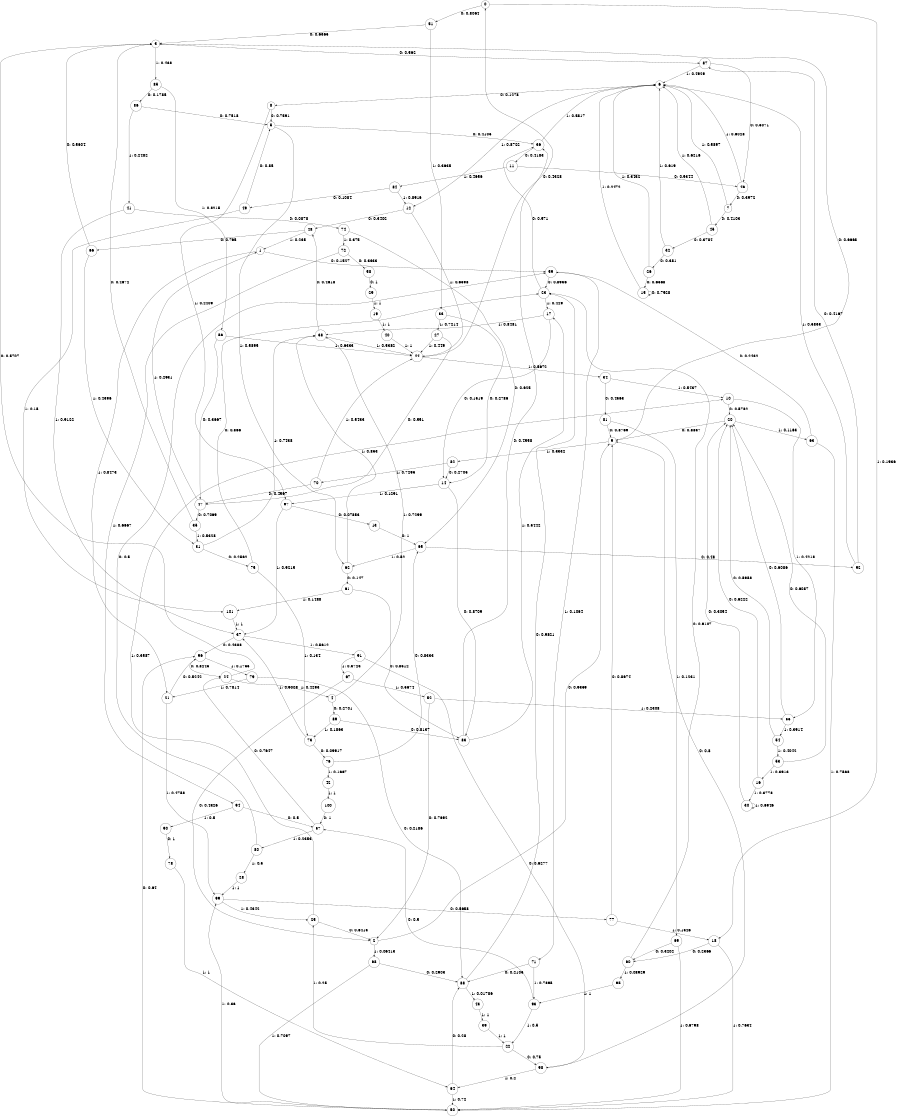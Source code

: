 digraph "ch9faceL10" {
size = "6,8.5";
ratio = "fill";
node [shape = circle];
node [fontsize = 24];
edge [fontsize = 24];
0 -> 51 [label = "0: 0.8064   "];
0 -> 18 [label = "1: 0.1936   "];
1 -> 59 [label = "0: 0.1527   "];
1 -> 21 [label = "1: 0.8473   "];
2 -> 9 [label = "0: 0.9359   "];
2 -> 68 [label = "1: 0.06413  "];
3 -> 87 [label = "0: 0.562    "];
3 -> 85 [label = "1: 0.438    "];
4 -> 89 [label = "0: 0.2701   "];
4 -> 38 [label = "1: 0.7299   "];
5 -> 36 [label = "0: 0.4105   "];
5 -> 62 [label = "1: 0.5895   "];
6 -> 8 [label = "0: 0.1278   "];
6 -> 12 [label = "1: 0.8722   "];
7 -> 45 [label = "0: 0.4103   "];
7 -> 6 [label = "1: 0.5897   "];
8 -> 5 [label = "0: 0.7591   "];
8 -> 97 [label = "1: 0.2409   "];
9 -> 3 [label = "0: 0.6668   "];
9 -> 82 [label = "1: 0.3332   "];
10 -> 20 [label = "0: 0.5782   "];
10 -> 55 [label = "1: 0.4218   "];
11 -> 46 [label = "0: 0.5344   "];
11 -> 84 [label = "1: 0.4656   "];
12 -> 48 [label = "0: 0.3402   "];
12 -> 44 [label = "1: 0.6598   "];
13 -> 65 [label = "0: 1        "];
14 -> 83 [label = "0: 0.8709   "];
14 -> 97 [label = "1: 0.1291   "];
15 -> 15 [label = "0: 0.7528   "];
15 -> 6 [label = "1: 0.2472   "];
16 -> 20 [label = "0: 0.6222   "];
16 -> 30 [label = "1: 0.3778   "];
17 -> 14 [label = "0: 0.1519   "];
17 -> 38 [label = "1: 0.8481   "];
18 -> 60 [label = "0: 0.2366   "];
18 -> 50 [label = "1: 0.7634   "];
19 -> 40 [label = "1: 1        "];
20 -> 9 [label = "0: 0.8837   "];
20 -> 63 [label = "1: 0.1163   "];
21 -> 96 [label = "0: 0.5242   "];
21 -> 99 [label = "1: 0.4758   "];
22 -> 98 [label = "0: 0.75     "];
22 -> 25 [label = "1: 0.25     "];
23 -> 36 [label = "0: 0.571    "];
23 -> 17 [label = "1: 0.429    "];
24 -> 3 [label = "0: 0.5707   "];
24 -> 4 [label = "1: 0.4293   "];
25 -> 2 [label = "0: 0.6413   "];
25 -> 10 [label = "1: 0.3587   "];
26 -> 15 [label = "0: 0.6568   "];
26 -> 6 [label = "1: 0.3432   "];
27 -> 47 [label = "0: 0.551    "];
27 -> 44 [label = "1: 0.449    "];
28 -> 99 [label = "1: 1        "];
29 -> 19 [label = "1: 1        "];
30 -> 20 [label = "0: 0.3054   "];
30 -> 30 [label = "1: 0.6946   "];
31 -> 75 [label = "0: 0.2562   "];
31 -> 38 [label = "1: 0.7438   "];
32 -> 26 [label = "0: 0.381    "];
32 -> 6 [label = "1: 0.619    "];
33 -> 14 [label = "0: 0.2786   "];
33 -> 27 [label = "1: 0.7214   "];
34 -> 81 [label = "0: 0.4563   "];
34 -> 10 [label = "1: 0.5437   "];
35 -> 3 [label = "0: 0.4672   "];
35 -> 31 [label = "1: 0.5328   "];
36 -> 11 [label = "0: 0.4183   "];
36 -> 6 [label = "1: 0.5817   "];
37 -> 96 [label = "0: 0.4388   "];
37 -> 91 [label = "1: 0.5612   "];
38 -> 48 [label = "0: 0.4618   "];
38 -> 44 [label = "1: 0.5382   "];
39 -> 22 [label = "1: 1        "];
40 -> 44 [label = "1: 1        "];
41 -> 74 [label = "0: 0.0878   "];
41 -> 37 [label = "1: 0.9122   "];
42 -> 100 [label = "1: 1        "];
43 -> 39 [label = "1: 1        "];
44 -> 0 [label = "0: 0.4328   "];
44 -> 34 [label = "1: 0.5672   "];
45 -> 32 [label = "0: 0.3784   "];
45 -> 6 [label = "1: 0.6216   "];
46 -> 7 [label = "0: 0.3972   "];
46 -> 6 [label = "1: 0.6028   "];
47 -> 35 [label = "0: 0.7069   "];
47 -> 1 [label = "1: 0.2931   "];
48 -> 66 [label = "0: 0.765    "];
48 -> 1 [label = "1: 0.235    "];
49 -> 5 [label = "0: 0.85     "];
49 -> 101 [label = "1: 0.15     "];
50 -> 96 [label = "0: 0.64     "];
50 -> 99 [label = "1: 0.36     "];
51 -> 3 [label = "0: 0.6365   "];
51 -> 33 [label = "1: 0.3635   "];
52 -> 2 [label = "0: 0.7692   "];
52 -> 55 [label = "1: 0.2308   "];
53 -> 20 [label = "0: 0.6087   "];
53 -> 16 [label = "1: 0.3913   "];
54 -> 20 [label = "0: 0.5958   "];
54 -> 53 [label = "1: 0.4042   "];
55 -> 20 [label = "0: 0.6086   "];
55 -> 54 [label = "1: 0.3914   "];
56 -> 47 [label = "0: 0.3667   "];
56 -> 44 [label = "1: 0.6333   "];
57 -> 24 [label = "0: 0.7647   "];
57 -> 80 [label = "1: 0.2353   "];
58 -> 29 [label = "0: 1        "];
59 -> 23 [label = "0: 0.8936   "];
59 -> 71 [label = "1: 0.1064   "];
60 -> 23 [label = "0: 0.9107   "];
60 -> 95 [label = "1: 0.08929  "];
61 -> 83 [label = "0: 0.8512   "];
61 -> 101 [label = "1: 0.1488   "];
62 -> 61 [label = "0: 0.147    "];
62 -> 38 [label = "1: 0.853    "];
63 -> 59 [label = "0: 0.2432   "];
63 -> 50 [label = "1: 0.7568   "];
64 -> 88 [label = "0: 0.28     "];
64 -> 50 [label = "1: 0.72     "];
65 -> 92 [label = "0: 0.48     "];
65 -> 62 [label = "1: 0.52     "];
66 -> 3 [label = "0: 0.5604   "];
66 -> 31 [label = "1: 0.4396   "];
67 -> 2 [label = "0: 0.4326   "];
67 -> 52 [label = "1: 0.5674   "];
68 -> 88 [label = "0: 0.2903   "];
68 -> 50 [label = "1: 0.7097   "];
69 -> 60 [label = "0: 0.3202   "];
69 -> 50 [label = "1: 0.6798   "];
70 -> 47 [label = "0: 0.4567   "];
70 -> 44 [label = "1: 0.5433   "];
71 -> 88 [label = "0: 0.2105   "];
71 -> 93 [label = "1: 0.7895   "];
72 -> 58 [label = "0: 0.3333   "];
72 -> 94 [label = "1: 0.6667   "];
73 -> 76 [label = "0: 0.09917  "];
73 -> 37 [label = "1: 0.9008   "];
74 -> 65 [label = "0: 0.625    "];
74 -> 72 [label = "1: 0.375    "];
75 -> 23 [label = "0: 0.866    "];
75 -> 73 [label = "1: 0.134    "];
76 -> 65 [label = "0: 0.8333   "];
76 -> 42 [label = "1: 0.1667   "];
77 -> 9 [label = "0: 0.8674   "];
77 -> 18 [label = "1: 0.1326   "];
78 -> 64 [label = "1: 1        "];
79 -> 88 [label = "0: 0.2186   "];
79 -> 21 [label = "1: 0.7814   "];
80 -> 59 [label = "0: 0.5      "];
80 -> 28 [label = "1: 0.5      "];
81 -> 9 [label = "0: 0.8769   "];
81 -> 69 [label = "1: 0.1231   "];
82 -> 14 [label = "0: 0.2705   "];
82 -> 70 [label = "1: 0.7295   "];
83 -> 36 [label = "0: 0.4558   "];
83 -> 17 [label = "1: 0.5442   "];
84 -> 49 [label = "0: 0.1084   "];
84 -> 12 [label = "1: 0.8916   "];
85 -> 86 [label = "0: 0.1785   "];
85 -> 56 [label = "1: 0.8215   "];
86 -> 5 [label = "0: 0.7518   "];
86 -> 41 [label = "1: 0.2482   "];
87 -> 46 [label = "0: 0.5071   "];
87 -> 6 [label = "1: 0.4929   "];
88 -> 23 [label = "0: 0.9821   "];
88 -> 43 [label = "1: 0.01786  "];
89 -> 83 [label = "0: 0.8137   "];
89 -> 73 [label = "1: 0.1863   "];
90 -> 78 [label = "0: 1        "];
91 -> 98 [label = "0: 0.6277   "];
91 -> 67 [label = "1: 0.3723   "];
92 -> 87 [label = "0: 0.4167   "];
92 -> 6 [label = "1: 0.5833   "];
93 -> 57 [label = "0: 0.5      "];
93 -> 22 [label = "1: 0.5      "];
94 -> 57 [label = "0: 0.5      "];
94 -> 90 [label = "1: 0.5      "];
95 -> 93 [label = "1: 1        "];
96 -> 24 [label = "0: 0.8245   "];
96 -> 79 [label = "1: 0.1755   "];
97 -> 13 [label = "0: 0.07853  "];
97 -> 37 [label = "1: 0.9215   "];
98 -> 9 [label = "0: 0.8      "];
98 -> 64 [label = "1: 0.2      "];
99 -> 77 [label = "0: 0.5658   "];
99 -> 25 [label = "1: 0.4342   "];
100 -> 57 [label = "0: 1        "];
101 -> 37 [label = "1: 1        "];
}